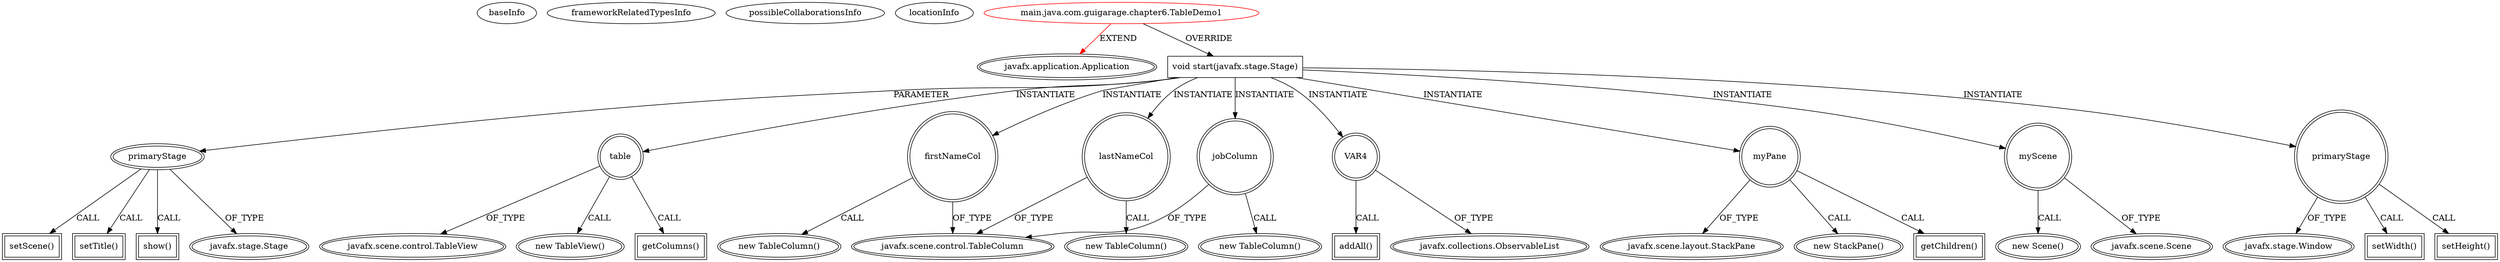 digraph {
baseInfo[graphId=2880,category="extension_graph",isAnonymous=false,possibleRelation=false]
frameworkRelatedTypesInfo[0="javafx.application.Application"]
possibleCollaborationsInfo[]
locationInfo[projectName="guigarage-mastering-javafx-controls",filePath="/guigarage-mastering-javafx-controls/mastering-javafx-controls-master/src/main/java/com/guigarage/chapter6/TableDemo1.java",contextSignature="TableDemo1",graphId="2880"]
0[label="main.java.com.guigarage.chapter6.TableDemo1",vertexType="ROOT_CLIENT_CLASS_DECLARATION",isFrameworkType=false,color=red]
1[label="javafx.application.Application",vertexType="FRAMEWORK_CLASS_TYPE",isFrameworkType=true,peripheries=2]
2[label="void start(javafx.stage.Stage)",vertexType="OVERRIDING_METHOD_DECLARATION",isFrameworkType=false,shape=box]
3[label="primaryStage",vertexType="PARAMETER_DECLARATION",isFrameworkType=true,peripheries=2]
4[label="javafx.stage.Stage",vertexType="FRAMEWORK_CLASS_TYPE",isFrameworkType=true,peripheries=2]
6[label="table",vertexType="VARIABLE_EXPRESION",isFrameworkType=true,peripheries=2,shape=circle]
7[label="javafx.scene.control.TableView",vertexType="FRAMEWORK_CLASS_TYPE",isFrameworkType=true,peripheries=2]
5[label="new TableView()",vertexType="CONSTRUCTOR_CALL",isFrameworkType=true,peripheries=2]
9[label="firstNameCol",vertexType="VARIABLE_EXPRESION",isFrameworkType=true,peripheries=2,shape=circle]
10[label="javafx.scene.control.TableColumn",vertexType="FRAMEWORK_CLASS_TYPE",isFrameworkType=true,peripheries=2]
8[label="new TableColumn()",vertexType="CONSTRUCTOR_CALL",isFrameworkType=true,peripheries=2]
12[label="lastNameCol",vertexType="VARIABLE_EXPRESION",isFrameworkType=true,peripheries=2,shape=circle]
11[label="new TableColumn()",vertexType="CONSTRUCTOR_CALL",isFrameworkType=true,peripheries=2]
15[label="jobColumn",vertexType="VARIABLE_EXPRESION",isFrameworkType=true,peripheries=2,shape=circle]
14[label="new TableColumn()",vertexType="CONSTRUCTOR_CALL",isFrameworkType=true,peripheries=2]
17[label="VAR4",vertexType="VARIABLE_EXPRESION",isFrameworkType=true,peripheries=2,shape=circle]
19[label="javafx.collections.ObservableList",vertexType="FRAMEWORK_INTERFACE_TYPE",isFrameworkType=true,peripheries=2]
18[label="addAll()",vertexType="INSIDE_CALL",isFrameworkType=true,peripheries=2,shape=box]
21[label="getColumns()",vertexType="INSIDE_CALL",isFrameworkType=true,peripheries=2,shape=box]
23[label="myPane",vertexType="VARIABLE_EXPRESION",isFrameworkType=true,peripheries=2,shape=circle]
24[label="javafx.scene.layout.StackPane",vertexType="FRAMEWORK_CLASS_TYPE",isFrameworkType=true,peripheries=2]
22[label="new StackPane()",vertexType="CONSTRUCTOR_CALL",isFrameworkType=true,peripheries=2]
26[label="getChildren()",vertexType="INSIDE_CALL",isFrameworkType=true,peripheries=2,shape=box]
28[label="myScene",vertexType="VARIABLE_EXPRESION",isFrameworkType=true,peripheries=2,shape=circle]
29[label="javafx.scene.Scene",vertexType="FRAMEWORK_CLASS_TYPE",isFrameworkType=true,peripheries=2]
27[label="new Scene()",vertexType="CONSTRUCTOR_CALL",isFrameworkType=true,peripheries=2]
31[label="setScene()",vertexType="INSIDE_CALL",isFrameworkType=true,peripheries=2,shape=box]
33[label="setTitle()",vertexType="INSIDE_CALL",isFrameworkType=true,peripheries=2,shape=box]
34[label="primaryStage",vertexType="VARIABLE_EXPRESION",isFrameworkType=true,peripheries=2,shape=circle]
36[label="javafx.stage.Window",vertexType="FRAMEWORK_CLASS_TYPE",isFrameworkType=true,peripheries=2]
35[label="setWidth()",vertexType="INSIDE_CALL",isFrameworkType=true,peripheries=2,shape=box]
38[label="setHeight()",vertexType="INSIDE_CALL",isFrameworkType=true,peripheries=2,shape=box]
40[label="show()",vertexType="INSIDE_CALL",isFrameworkType=true,peripheries=2,shape=box]
0->1[label="EXTEND",color=red]
0->2[label="OVERRIDE"]
3->4[label="OF_TYPE"]
2->3[label="PARAMETER"]
2->6[label="INSTANTIATE"]
6->7[label="OF_TYPE"]
6->5[label="CALL"]
2->9[label="INSTANTIATE"]
9->10[label="OF_TYPE"]
9->8[label="CALL"]
2->12[label="INSTANTIATE"]
12->10[label="OF_TYPE"]
12->11[label="CALL"]
2->15[label="INSTANTIATE"]
15->10[label="OF_TYPE"]
15->14[label="CALL"]
2->17[label="INSTANTIATE"]
17->19[label="OF_TYPE"]
17->18[label="CALL"]
6->21[label="CALL"]
2->23[label="INSTANTIATE"]
23->24[label="OF_TYPE"]
23->22[label="CALL"]
23->26[label="CALL"]
2->28[label="INSTANTIATE"]
28->29[label="OF_TYPE"]
28->27[label="CALL"]
3->31[label="CALL"]
3->33[label="CALL"]
2->34[label="INSTANTIATE"]
34->36[label="OF_TYPE"]
34->35[label="CALL"]
34->38[label="CALL"]
3->40[label="CALL"]
}
